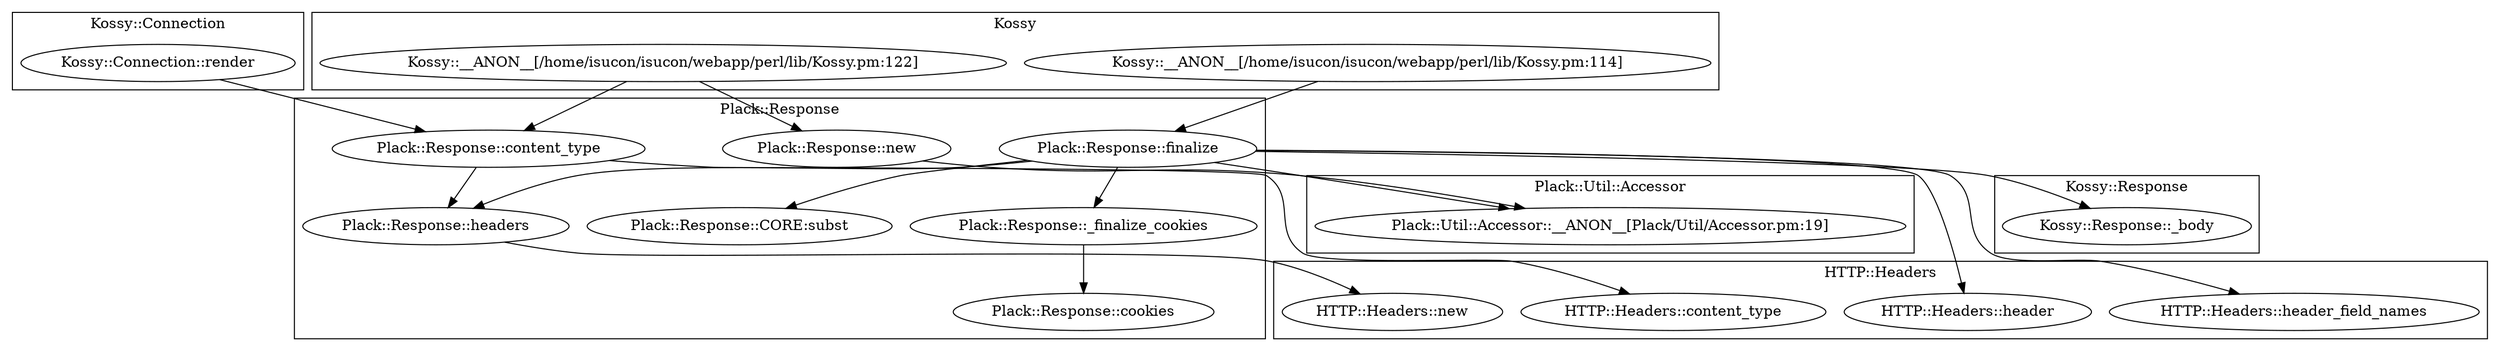 digraph {
graph [overlap=false]
subgraph cluster_HTTP_Headers {
	label="HTTP::Headers";
	"HTTP::Headers::header";
	"HTTP::Headers::new";
	"HTTP::Headers::content_type";
	"HTTP::Headers::header_field_names";
}
subgraph cluster_Kossy_Connection {
	label="Kossy::Connection";
	"Kossy::Connection::render";
}
subgraph cluster_Plack_Util_Accessor {
	label="Plack::Util::Accessor";
	"Plack::Util::Accessor::__ANON__[Plack/Util/Accessor.pm:19]";
}
subgraph cluster_Kossy_Response {
	label="Kossy::Response";
	"Kossy::Response::_body";
}
subgraph cluster_Plack_Response {
	label="Plack::Response";
	"Plack::Response::_finalize_cookies";
	"Plack::Response::content_type";
	"Plack::Response::new";
	"Plack::Response::headers";
	"Plack::Response::CORE:subst";
	"Plack::Response::finalize";
	"Plack::Response::cookies";
}
subgraph cluster_Kossy {
	label="Kossy";
	"Kossy::__ANON__[/home/isucon/isucon/webapp/perl/lib/Kossy.pm:122]";
	"Kossy::__ANON__[/home/isucon/isucon/webapp/perl/lib/Kossy.pm:114]";
}
"Plack::Response::finalize" -> "Plack::Response::_finalize_cookies";
"Plack::Response::finalize" -> "HTTP::Headers::header_field_names";
"Plack::Response::new" -> "Plack::Util::Accessor::__ANON__[Plack/Util/Accessor.pm:19]";
"Plack::Response::finalize" -> "Plack::Util::Accessor::__ANON__[Plack/Util/Accessor.pm:19]";
"Kossy::Connection::render" -> "Plack::Response::content_type";
"Kossy::__ANON__[/home/isucon/isucon/webapp/perl/lib/Kossy.pm:122]" -> "Plack::Response::content_type";
"Plack::Response::headers" -> "HTTP::Headers::new";
"Kossy::__ANON__[/home/isucon/isucon/webapp/perl/lib/Kossy.pm:122]" -> "Plack::Response::new";
"Plack::Response::finalize" -> "HTTP::Headers::header";
"Plack::Response::content_type" -> "HTTP::Headers::content_type";
"Plack::Response::_finalize_cookies" -> "Plack::Response::cookies";
"Plack::Response::content_type" -> "Plack::Response::headers";
"Plack::Response::finalize" -> "Plack::Response::headers";
"Plack::Response::finalize" -> "Plack::Response::CORE:subst";
"Plack::Response::finalize" -> "Kossy::Response::_body";
"Kossy::__ANON__[/home/isucon/isucon/webapp/perl/lib/Kossy.pm:114]" -> "Plack::Response::finalize";
}
